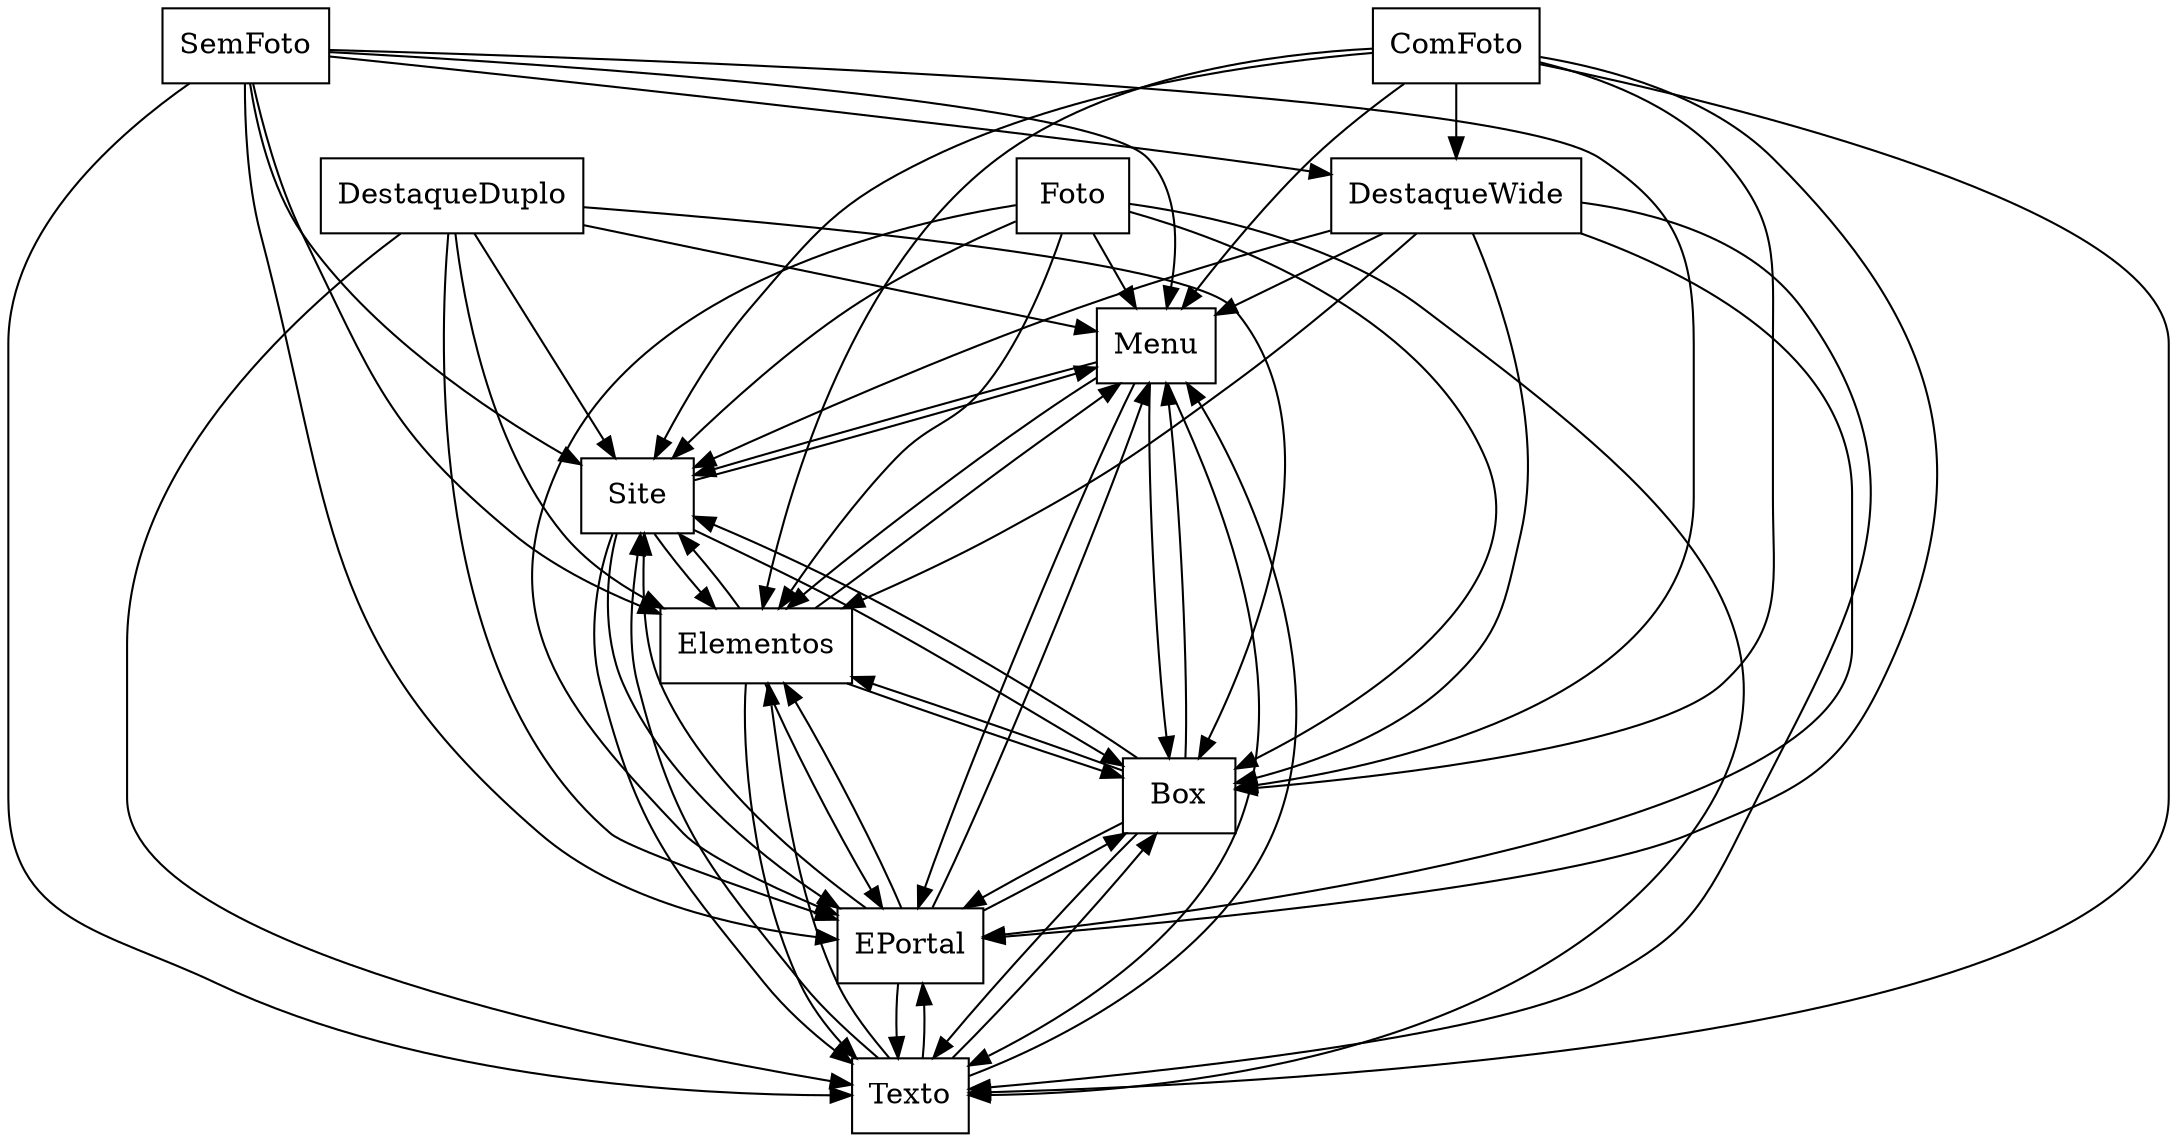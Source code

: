 digraph{
graph [rankdir=TB];
node [shape=box];
edge [arrowhead=normal];
0[label="Menu",]
1[label="Site",]
2[label="Texto",]
3[label="DestaqueDuplo",]
4[label="EPortal",]
5[label="Box",]
6[label="DestaqueWide",]
7[label="SemFoto",]
8[label="Foto",]
9[label="Elementos",]
10[label="ComFoto",]
0->1[label="",]
0->2[label="",]
0->4[label="",]
0->5[label="",]
0->9[label="",]
1->0[label="",]
1->2[label="",]
1->4[label="",]
1->5[label="",]
1->9[label="",]
2->0[label="",]
2->1[label="",]
2->4[label="",]
2->5[label="",]
2->9[label="",]
3->0[label="",]
3->1[label="",]
3->2[label="",]
3->4[label="",]
3->5[label="",]
3->9[label="",]
4->0[label="",]
4->1[label="",]
4->2[label="",]
4->5[label="",]
4->9[label="",]
5->0[label="",]
5->1[label="",]
5->2[label="",]
5->4[label="",]
5->9[label="",]
6->0[label="",]
6->1[label="",]
6->2[label="",]
6->4[label="",]
6->5[label="",]
6->9[label="",]
7->0[label="",]
7->1[label="",]
7->2[label="",]
7->4[label="",]
7->5[label="",]
7->6[label="",]
7->9[label="",]
8->0[label="",]
8->1[label="",]
8->2[label="",]
8->4[label="",]
8->5[label="",]
8->9[label="",]
9->0[label="",]
9->1[label="",]
9->2[label="",]
9->4[label="",]
9->5[label="",]
10->0[label="",]
10->1[label="",]
10->2[label="",]
10->4[label="",]
10->5[label="",]
10->6[label="",]
10->9[label="",]
}
